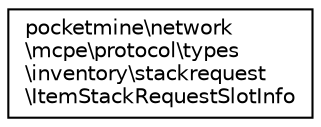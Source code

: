 digraph "Graphical Class Hierarchy"
{
 // INTERACTIVE_SVG=YES
 // LATEX_PDF_SIZE
  edge [fontname="Helvetica",fontsize="10",labelfontname="Helvetica",labelfontsize="10"];
  node [fontname="Helvetica",fontsize="10",shape=record];
  rankdir="LR";
  Node0 [label="pocketmine\\network\l\\mcpe\\protocol\\types\l\\inventory\\stackrequest\l\\ItemStackRequestSlotInfo",height=0.2,width=0.4,color="black", fillcolor="white", style="filled",URL="$de/d59/classpocketmine_1_1network_1_1mcpe_1_1protocol_1_1types_1_1inventory_1_1stackrequest_1_1_item_stack_request_slot_info.html",tooltip=" "];
}
